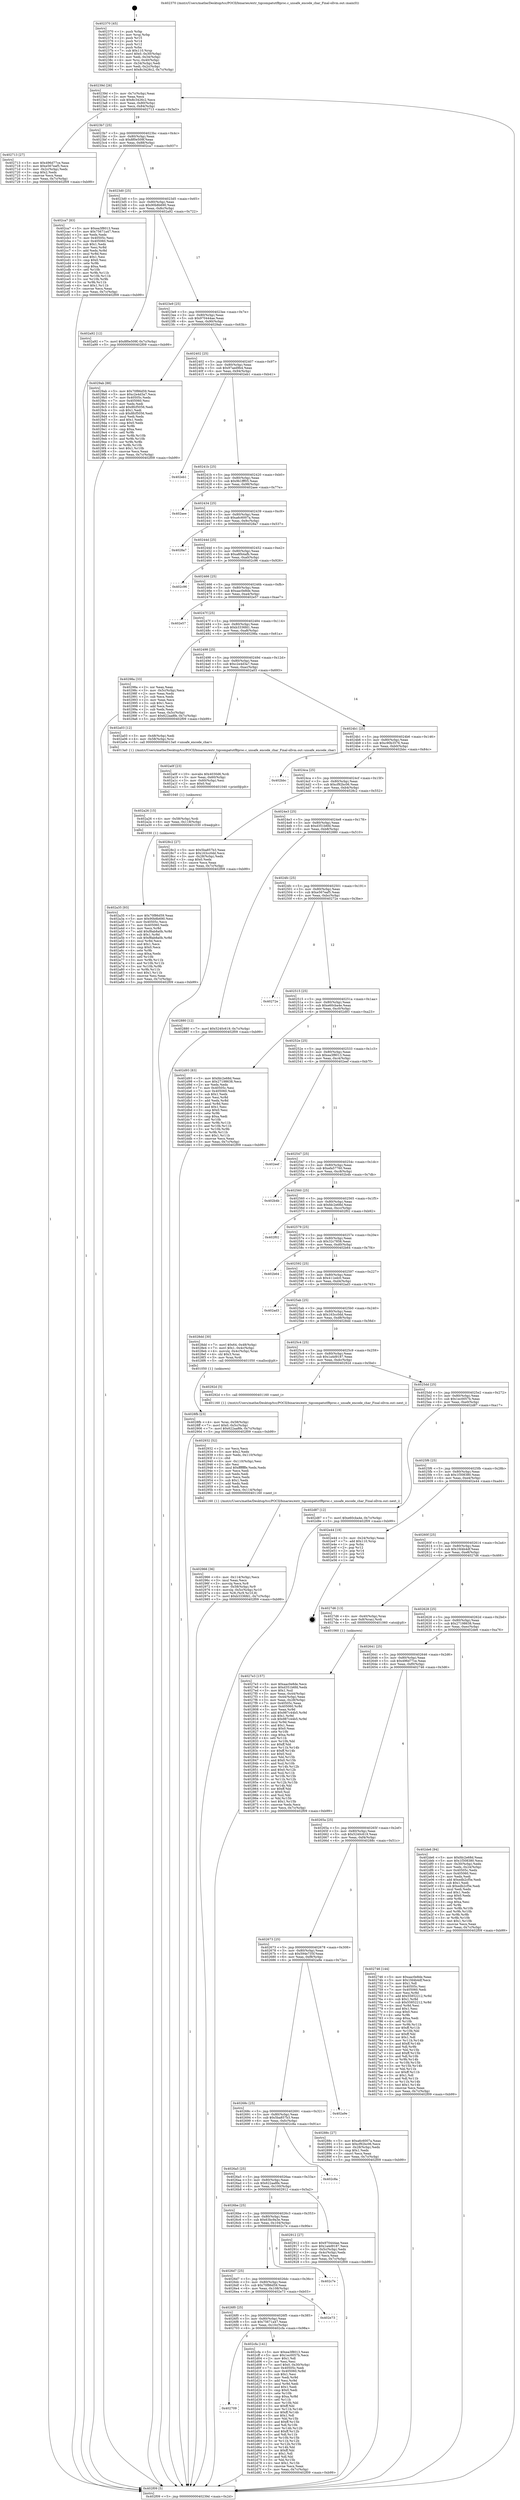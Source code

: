 digraph "0x402370" {
  label = "0x402370 (/mnt/c/Users/mathe/Desktop/tcc/POCII/binaries/extr_tigcompatutf8proc.c_unsafe_encode_char_Final-ollvm.out::main(0))"
  labelloc = "t"
  node[shape=record]

  Entry [label="",width=0.3,height=0.3,shape=circle,fillcolor=black,style=filled]
  "0x40239d" [label="{
     0x40239d [26]\l
     | [instrs]\l
     &nbsp;&nbsp;0x40239d \<+3\>: mov -0x7c(%rbp),%eax\l
     &nbsp;&nbsp;0x4023a0 \<+2\>: mov %eax,%ecx\l
     &nbsp;&nbsp;0x4023a2 \<+6\>: sub $0x8c3426c2,%ecx\l
     &nbsp;&nbsp;0x4023a8 \<+3\>: mov %eax,-0x80(%rbp)\l
     &nbsp;&nbsp;0x4023ab \<+6\>: mov %ecx,-0x84(%rbp)\l
     &nbsp;&nbsp;0x4023b1 \<+6\>: je 0000000000402713 \<main+0x3a3\>\l
  }"]
  "0x402713" [label="{
     0x402713 [27]\l
     | [instrs]\l
     &nbsp;&nbsp;0x402713 \<+5\>: mov $0x496d77ce,%eax\l
     &nbsp;&nbsp;0x402718 \<+5\>: mov $0xe567eaf5,%ecx\l
     &nbsp;&nbsp;0x40271d \<+3\>: mov -0x2c(%rbp),%edx\l
     &nbsp;&nbsp;0x402720 \<+3\>: cmp $0x2,%edx\l
     &nbsp;&nbsp;0x402723 \<+3\>: cmovne %ecx,%eax\l
     &nbsp;&nbsp;0x402726 \<+3\>: mov %eax,-0x7c(%rbp)\l
     &nbsp;&nbsp;0x402729 \<+5\>: jmp 0000000000402f09 \<main+0xb99\>\l
  }"]
  "0x4023b7" [label="{
     0x4023b7 [25]\l
     | [instrs]\l
     &nbsp;&nbsp;0x4023b7 \<+5\>: jmp 00000000004023bc \<main+0x4c\>\l
     &nbsp;&nbsp;0x4023bc \<+3\>: mov -0x80(%rbp),%eax\l
     &nbsp;&nbsp;0x4023bf \<+5\>: sub $0x8f0e509f,%eax\l
     &nbsp;&nbsp;0x4023c4 \<+6\>: mov %eax,-0x88(%rbp)\l
     &nbsp;&nbsp;0x4023ca \<+6\>: je 0000000000402ca7 \<main+0x937\>\l
  }"]
  "0x402f09" [label="{
     0x402f09 [5]\l
     | [instrs]\l
     &nbsp;&nbsp;0x402f09 \<+5\>: jmp 000000000040239d \<main+0x2d\>\l
  }"]
  "0x402370" [label="{
     0x402370 [45]\l
     | [instrs]\l
     &nbsp;&nbsp;0x402370 \<+1\>: push %rbp\l
     &nbsp;&nbsp;0x402371 \<+3\>: mov %rsp,%rbp\l
     &nbsp;&nbsp;0x402374 \<+2\>: push %r15\l
     &nbsp;&nbsp;0x402376 \<+2\>: push %r14\l
     &nbsp;&nbsp;0x402378 \<+2\>: push %r12\l
     &nbsp;&nbsp;0x40237a \<+1\>: push %rbx\l
     &nbsp;&nbsp;0x40237b \<+7\>: sub $0x110,%rsp\l
     &nbsp;&nbsp;0x402382 \<+7\>: movl $0x0,-0x30(%rbp)\l
     &nbsp;&nbsp;0x402389 \<+3\>: mov %edi,-0x34(%rbp)\l
     &nbsp;&nbsp;0x40238c \<+4\>: mov %rsi,-0x40(%rbp)\l
     &nbsp;&nbsp;0x402390 \<+3\>: mov -0x34(%rbp),%edi\l
     &nbsp;&nbsp;0x402393 \<+3\>: mov %edi,-0x2c(%rbp)\l
     &nbsp;&nbsp;0x402396 \<+7\>: movl $0x8c3426c2,-0x7c(%rbp)\l
  }"]
  Exit [label="",width=0.3,height=0.3,shape=circle,fillcolor=black,style=filled,peripheries=2]
  "0x402ca7" [label="{
     0x402ca7 [83]\l
     | [instrs]\l
     &nbsp;&nbsp;0x402ca7 \<+5\>: mov $0xea3f8013,%eax\l
     &nbsp;&nbsp;0x402cac \<+5\>: mov $0x75671a47,%ecx\l
     &nbsp;&nbsp;0x402cb1 \<+2\>: xor %edx,%edx\l
     &nbsp;&nbsp;0x402cb3 \<+7\>: mov 0x40505c,%esi\l
     &nbsp;&nbsp;0x402cba \<+7\>: mov 0x405060,%edi\l
     &nbsp;&nbsp;0x402cc1 \<+3\>: sub $0x1,%edx\l
     &nbsp;&nbsp;0x402cc4 \<+3\>: mov %esi,%r8d\l
     &nbsp;&nbsp;0x402cc7 \<+3\>: add %edx,%r8d\l
     &nbsp;&nbsp;0x402cca \<+4\>: imul %r8d,%esi\l
     &nbsp;&nbsp;0x402cce \<+3\>: and $0x1,%esi\l
     &nbsp;&nbsp;0x402cd1 \<+3\>: cmp $0x0,%esi\l
     &nbsp;&nbsp;0x402cd4 \<+4\>: sete %r9b\l
     &nbsp;&nbsp;0x402cd8 \<+3\>: cmp $0xa,%edi\l
     &nbsp;&nbsp;0x402cdb \<+4\>: setl %r10b\l
     &nbsp;&nbsp;0x402cdf \<+3\>: mov %r9b,%r11b\l
     &nbsp;&nbsp;0x402ce2 \<+3\>: and %r10b,%r11b\l
     &nbsp;&nbsp;0x402ce5 \<+3\>: xor %r10b,%r9b\l
     &nbsp;&nbsp;0x402ce8 \<+3\>: or %r9b,%r11b\l
     &nbsp;&nbsp;0x402ceb \<+4\>: test $0x1,%r11b\l
     &nbsp;&nbsp;0x402cef \<+3\>: cmovne %ecx,%eax\l
     &nbsp;&nbsp;0x402cf2 \<+3\>: mov %eax,-0x7c(%rbp)\l
     &nbsp;&nbsp;0x402cf5 \<+5\>: jmp 0000000000402f09 \<main+0xb99\>\l
  }"]
  "0x4023d0" [label="{
     0x4023d0 [25]\l
     | [instrs]\l
     &nbsp;&nbsp;0x4023d0 \<+5\>: jmp 00000000004023d5 \<main+0x65\>\l
     &nbsp;&nbsp;0x4023d5 \<+3\>: mov -0x80(%rbp),%eax\l
     &nbsp;&nbsp;0x4023d8 \<+5\>: sub $0x90b8b690,%eax\l
     &nbsp;&nbsp;0x4023dd \<+6\>: mov %eax,-0x8c(%rbp)\l
     &nbsp;&nbsp;0x4023e3 \<+6\>: je 0000000000402a92 \<main+0x722\>\l
  }"]
  "0x402709" [label="{
     0x402709\l
  }", style=dashed]
  "0x402a92" [label="{
     0x402a92 [12]\l
     | [instrs]\l
     &nbsp;&nbsp;0x402a92 \<+7\>: movl $0x8f0e509f,-0x7c(%rbp)\l
     &nbsp;&nbsp;0x402a99 \<+5\>: jmp 0000000000402f09 \<main+0xb99\>\l
  }"]
  "0x4023e9" [label="{
     0x4023e9 [25]\l
     | [instrs]\l
     &nbsp;&nbsp;0x4023e9 \<+5\>: jmp 00000000004023ee \<main+0x7e\>\l
     &nbsp;&nbsp;0x4023ee \<+3\>: mov -0x80(%rbp),%eax\l
     &nbsp;&nbsp;0x4023f1 \<+5\>: sub $0x970444ae,%eax\l
     &nbsp;&nbsp;0x4023f6 \<+6\>: mov %eax,-0x90(%rbp)\l
     &nbsp;&nbsp;0x4023fc \<+6\>: je 00000000004029ab \<main+0x63b\>\l
  }"]
  "0x402cfa" [label="{
     0x402cfa [141]\l
     | [instrs]\l
     &nbsp;&nbsp;0x402cfa \<+5\>: mov $0xea3f8013,%eax\l
     &nbsp;&nbsp;0x402cff \<+5\>: mov $0x1ec0057b,%ecx\l
     &nbsp;&nbsp;0x402d04 \<+2\>: mov $0x1,%dl\l
     &nbsp;&nbsp;0x402d06 \<+2\>: xor %esi,%esi\l
     &nbsp;&nbsp;0x402d08 \<+7\>: movl $0x0,-0x30(%rbp)\l
     &nbsp;&nbsp;0x402d0f \<+7\>: mov 0x40505c,%edi\l
     &nbsp;&nbsp;0x402d16 \<+8\>: mov 0x405060,%r8d\l
     &nbsp;&nbsp;0x402d1e \<+3\>: sub $0x1,%esi\l
     &nbsp;&nbsp;0x402d21 \<+3\>: mov %edi,%r9d\l
     &nbsp;&nbsp;0x402d24 \<+3\>: add %esi,%r9d\l
     &nbsp;&nbsp;0x402d27 \<+4\>: imul %r9d,%edi\l
     &nbsp;&nbsp;0x402d2b \<+3\>: and $0x1,%edi\l
     &nbsp;&nbsp;0x402d2e \<+3\>: cmp $0x0,%edi\l
     &nbsp;&nbsp;0x402d31 \<+4\>: sete %r10b\l
     &nbsp;&nbsp;0x402d35 \<+4\>: cmp $0xa,%r8d\l
     &nbsp;&nbsp;0x402d39 \<+4\>: setl %r11b\l
     &nbsp;&nbsp;0x402d3d \<+3\>: mov %r10b,%bl\l
     &nbsp;&nbsp;0x402d40 \<+3\>: xor $0xff,%bl\l
     &nbsp;&nbsp;0x402d43 \<+3\>: mov %r11b,%r14b\l
     &nbsp;&nbsp;0x402d46 \<+4\>: xor $0xff,%r14b\l
     &nbsp;&nbsp;0x402d4a \<+3\>: xor $0x1,%dl\l
     &nbsp;&nbsp;0x402d4d \<+3\>: mov %bl,%r15b\l
     &nbsp;&nbsp;0x402d50 \<+4\>: and $0xff,%r15b\l
     &nbsp;&nbsp;0x402d54 \<+3\>: and %dl,%r10b\l
     &nbsp;&nbsp;0x402d57 \<+3\>: mov %r14b,%r12b\l
     &nbsp;&nbsp;0x402d5a \<+4\>: and $0xff,%r12b\l
     &nbsp;&nbsp;0x402d5e \<+3\>: and %dl,%r11b\l
     &nbsp;&nbsp;0x402d61 \<+3\>: or %r10b,%r15b\l
     &nbsp;&nbsp;0x402d64 \<+3\>: or %r11b,%r12b\l
     &nbsp;&nbsp;0x402d67 \<+3\>: xor %r12b,%r15b\l
     &nbsp;&nbsp;0x402d6a \<+3\>: or %r14b,%bl\l
     &nbsp;&nbsp;0x402d6d \<+3\>: xor $0xff,%bl\l
     &nbsp;&nbsp;0x402d70 \<+3\>: or $0x1,%dl\l
     &nbsp;&nbsp;0x402d73 \<+2\>: and %dl,%bl\l
     &nbsp;&nbsp;0x402d75 \<+3\>: or %bl,%r15b\l
     &nbsp;&nbsp;0x402d78 \<+4\>: test $0x1,%r15b\l
     &nbsp;&nbsp;0x402d7c \<+3\>: cmovne %ecx,%eax\l
     &nbsp;&nbsp;0x402d7f \<+3\>: mov %eax,-0x7c(%rbp)\l
     &nbsp;&nbsp;0x402d82 \<+5\>: jmp 0000000000402f09 \<main+0xb99\>\l
  }"]
  "0x4029ab" [label="{
     0x4029ab [88]\l
     | [instrs]\l
     &nbsp;&nbsp;0x4029ab \<+5\>: mov $0x70f86d59,%eax\l
     &nbsp;&nbsp;0x4029b0 \<+5\>: mov $0xc2e4d3a7,%ecx\l
     &nbsp;&nbsp;0x4029b5 \<+7\>: mov 0x40505c,%edx\l
     &nbsp;&nbsp;0x4029bc \<+7\>: mov 0x405060,%esi\l
     &nbsp;&nbsp;0x4029c3 \<+2\>: mov %edx,%edi\l
     &nbsp;&nbsp;0x4029c5 \<+6\>: add $0x8fcf5056,%edi\l
     &nbsp;&nbsp;0x4029cb \<+3\>: sub $0x1,%edi\l
     &nbsp;&nbsp;0x4029ce \<+6\>: sub $0x8fcf5056,%edi\l
     &nbsp;&nbsp;0x4029d4 \<+3\>: imul %edi,%edx\l
     &nbsp;&nbsp;0x4029d7 \<+3\>: and $0x1,%edx\l
     &nbsp;&nbsp;0x4029da \<+3\>: cmp $0x0,%edx\l
     &nbsp;&nbsp;0x4029dd \<+4\>: sete %r8b\l
     &nbsp;&nbsp;0x4029e1 \<+3\>: cmp $0xa,%esi\l
     &nbsp;&nbsp;0x4029e4 \<+4\>: setl %r9b\l
     &nbsp;&nbsp;0x4029e8 \<+3\>: mov %r8b,%r10b\l
     &nbsp;&nbsp;0x4029eb \<+3\>: and %r9b,%r10b\l
     &nbsp;&nbsp;0x4029ee \<+3\>: xor %r9b,%r8b\l
     &nbsp;&nbsp;0x4029f1 \<+3\>: or %r8b,%r10b\l
     &nbsp;&nbsp;0x4029f4 \<+4\>: test $0x1,%r10b\l
     &nbsp;&nbsp;0x4029f8 \<+3\>: cmovne %ecx,%eax\l
     &nbsp;&nbsp;0x4029fb \<+3\>: mov %eax,-0x7c(%rbp)\l
     &nbsp;&nbsp;0x4029fe \<+5\>: jmp 0000000000402f09 \<main+0xb99\>\l
  }"]
  "0x402402" [label="{
     0x402402 [25]\l
     | [instrs]\l
     &nbsp;&nbsp;0x402402 \<+5\>: jmp 0000000000402407 \<main+0x97\>\l
     &nbsp;&nbsp;0x402407 \<+3\>: mov -0x80(%rbp),%eax\l
     &nbsp;&nbsp;0x40240a \<+5\>: sub $0x97aed9b4,%eax\l
     &nbsp;&nbsp;0x40240f \<+6\>: mov %eax,-0x94(%rbp)\l
     &nbsp;&nbsp;0x402415 \<+6\>: je 0000000000402eb1 \<main+0xb41\>\l
  }"]
  "0x4026f0" [label="{
     0x4026f0 [25]\l
     | [instrs]\l
     &nbsp;&nbsp;0x4026f0 \<+5\>: jmp 00000000004026f5 \<main+0x385\>\l
     &nbsp;&nbsp;0x4026f5 \<+3\>: mov -0x80(%rbp),%eax\l
     &nbsp;&nbsp;0x4026f8 \<+5\>: sub $0x75671a47,%eax\l
     &nbsp;&nbsp;0x4026fd \<+6\>: mov %eax,-0x10c(%rbp)\l
     &nbsp;&nbsp;0x402703 \<+6\>: je 0000000000402cfa \<main+0x98a\>\l
  }"]
  "0x402eb1" [label="{
     0x402eb1\l
  }", style=dashed]
  "0x40241b" [label="{
     0x40241b [25]\l
     | [instrs]\l
     &nbsp;&nbsp;0x40241b \<+5\>: jmp 0000000000402420 \<main+0xb0\>\l
     &nbsp;&nbsp;0x402420 \<+3\>: mov -0x80(%rbp),%eax\l
     &nbsp;&nbsp;0x402423 \<+5\>: sub $0x9b1fff05,%eax\l
     &nbsp;&nbsp;0x402428 \<+6\>: mov %eax,-0x98(%rbp)\l
     &nbsp;&nbsp;0x40242e \<+6\>: je 0000000000402aee \<main+0x77e\>\l
  }"]
  "0x402e73" [label="{
     0x402e73\l
  }", style=dashed]
  "0x402aee" [label="{
     0x402aee\l
  }", style=dashed]
  "0x402434" [label="{
     0x402434 [25]\l
     | [instrs]\l
     &nbsp;&nbsp;0x402434 \<+5\>: jmp 0000000000402439 \<main+0xc9\>\l
     &nbsp;&nbsp;0x402439 \<+3\>: mov -0x80(%rbp),%eax\l
     &nbsp;&nbsp;0x40243c \<+5\>: sub $0xa6c6007a,%eax\l
     &nbsp;&nbsp;0x402441 \<+6\>: mov %eax,-0x9c(%rbp)\l
     &nbsp;&nbsp;0x402447 \<+6\>: je 00000000004028a7 \<main+0x537\>\l
  }"]
  "0x4026d7" [label="{
     0x4026d7 [25]\l
     | [instrs]\l
     &nbsp;&nbsp;0x4026d7 \<+5\>: jmp 00000000004026dc \<main+0x36c\>\l
     &nbsp;&nbsp;0x4026dc \<+3\>: mov -0x80(%rbp),%eax\l
     &nbsp;&nbsp;0x4026df \<+5\>: sub $0x70f86d59,%eax\l
     &nbsp;&nbsp;0x4026e4 \<+6\>: mov %eax,-0x108(%rbp)\l
     &nbsp;&nbsp;0x4026ea \<+6\>: je 0000000000402e73 \<main+0xb03\>\l
  }"]
  "0x4028a7" [label="{
     0x4028a7\l
  }", style=dashed]
  "0x40244d" [label="{
     0x40244d [25]\l
     | [instrs]\l
     &nbsp;&nbsp;0x40244d \<+5\>: jmp 0000000000402452 \<main+0xe2\>\l
     &nbsp;&nbsp;0x402452 \<+3\>: mov -0x80(%rbp),%eax\l
     &nbsp;&nbsp;0x402455 \<+5\>: sub $0xa8f44afb,%eax\l
     &nbsp;&nbsp;0x40245a \<+6\>: mov %eax,-0xa0(%rbp)\l
     &nbsp;&nbsp;0x402460 \<+6\>: je 0000000000402c96 \<main+0x926\>\l
  }"]
  "0x402c7e" [label="{
     0x402c7e\l
  }", style=dashed]
  "0x402c96" [label="{
     0x402c96\l
  }", style=dashed]
  "0x402466" [label="{
     0x402466 [25]\l
     | [instrs]\l
     &nbsp;&nbsp;0x402466 \<+5\>: jmp 000000000040246b \<main+0xfb\>\l
     &nbsp;&nbsp;0x40246b \<+3\>: mov -0x80(%rbp),%eax\l
     &nbsp;&nbsp;0x40246e \<+5\>: sub $0xaac0e8de,%eax\l
     &nbsp;&nbsp;0x402473 \<+6\>: mov %eax,-0xa4(%rbp)\l
     &nbsp;&nbsp;0x402479 \<+6\>: je 0000000000402e57 \<main+0xae7\>\l
  }"]
  "0x402a35" [label="{
     0x402a35 [93]\l
     | [instrs]\l
     &nbsp;&nbsp;0x402a35 \<+5\>: mov $0x70f86d59,%eax\l
     &nbsp;&nbsp;0x402a3a \<+5\>: mov $0x90b8b690,%esi\l
     &nbsp;&nbsp;0x402a3f \<+7\>: mov 0x40505c,%ecx\l
     &nbsp;&nbsp;0x402a46 \<+7\>: mov 0x405060,%edx\l
     &nbsp;&nbsp;0x402a4d \<+3\>: mov %ecx,%r8d\l
     &nbsp;&nbsp;0x402a50 \<+7\>: add $0xf8ab8a0b,%r8d\l
     &nbsp;&nbsp;0x402a57 \<+4\>: sub $0x1,%r8d\l
     &nbsp;&nbsp;0x402a5b \<+7\>: sub $0xf8ab8a0b,%r8d\l
     &nbsp;&nbsp;0x402a62 \<+4\>: imul %r8d,%ecx\l
     &nbsp;&nbsp;0x402a66 \<+3\>: and $0x1,%ecx\l
     &nbsp;&nbsp;0x402a69 \<+3\>: cmp $0x0,%ecx\l
     &nbsp;&nbsp;0x402a6c \<+4\>: sete %r9b\l
     &nbsp;&nbsp;0x402a70 \<+3\>: cmp $0xa,%edx\l
     &nbsp;&nbsp;0x402a73 \<+4\>: setl %r10b\l
     &nbsp;&nbsp;0x402a77 \<+3\>: mov %r9b,%r11b\l
     &nbsp;&nbsp;0x402a7a \<+3\>: and %r10b,%r11b\l
     &nbsp;&nbsp;0x402a7d \<+3\>: xor %r10b,%r9b\l
     &nbsp;&nbsp;0x402a80 \<+3\>: or %r9b,%r11b\l
     &nbsp;&nbsp;0x402a83 \<+4\>: test $0x1,%r11b\l
     &nbsp;&nbsp;0x402a87 \<+3\>: cmovne %esi,%eax\l
     &nbsp;&nbsp;0x402a8a \<+3\>: mov %eax,-0x7c(%rbp)\l
     &nbsp;&nbsp;0x402a8d \<+5\>: jmp 0000000000402f09 \<main+0xb99\>\l
  }"]
  "0x402e57" [label="{
     0x402e57\l
  }", style=dashed]
  "0x40247f" [label="{
     0x40247f [25]\l
     | [instrs]\l
     &nbsp;&nbsp;0x40247f \<+5\>: jmp 0000000000402484 \<main+0x114\>\l
     &nbsp;&nbsp;0x402484 \<+3\>: mov -0x80(%rbp),%eax\l
     &nbsp;&nbsp;0x402487 \<+5\>: sub $0xb3336fd1,%eax\l
     &nbsp;&nbsp;0x40248c \<+6\>: mov %eax,-0xa8(%rbp)\l
     &nbsp;&nbsp;0x402492 \<+6\>: je 000000000040298a \<main+0x61a\>\l
  }"]
  "0x402a26" [label="{
     0x402a26 [15]\l
     | [instrs]\l
     &nbsp;&nbsp;0x402a26 \<+4\>: mov -0x58(%rbp),%rdi\l
     &nbsp;&nbsp;0x402a2a \<+6\>: mov %eax,-0x118(%rbp)\l
     &nbsp;&nbsp;0x402a30 \<+5\>: call 0000000000401030 \<free@plt\>\l
     | [calls]\l
     &nbsp;&nbsp;0x401030 \{1\} (unknown)\l
  }"]
  "0x40298a" [label="{
     0x40298a [33]\l
     | [instrs]\l
     &nbsp;&nbsp;0x40298a \<+2\>: xor %eax,%eax\l
     &nbsp;&nbsp;0x40298c \<+3\>: mov -0x5c(%rbp),%ecx\l
     &nbsp;&nbsp;0x40298f \<+2\>: mov %eax,%edx\l
     &nbsp;&nbsp;0x402991 \<+2\>: sub %ecx,%edx\l
     &nbsp;&nbsp;0x402993 \<+2\>: mov %eax,%ecx\l
     &nbsp;&nbsp;0x402995 \<+3\>: sub $0x1,%ecx\l
     &nbsp;&nbsp;0x402998 \<+2\>: add %ecx,%edx\l
     &nbsp;&nbsp;0x40299a \<+2\>: sub %edx,%eax\l
     &nbsp;&nbsp;0x40299c \<+3\>: mov %eax,-0x5c(%rbp)\l
     &nbsp;&nbsp;0x40299f \<+7\>: movl $0x622aa8fe,-0x7c(%rbp)\l
     &nbsp;&nbsp;0x4029a6 \<+5\>: jmp 0000000000402f09 \<main+0xb99\>\l
  }"]
  "0x402498" [label="{
     0x402498 [25]\l
     | [instrs]\l
     &nbsp;&nbsp;0x402498 \<+5\>: jmp 000000000040249d \<main+0x12d\>\l
     &nbsp;&nbsp;0x40249d \<+3\>: mov -0x80(%rbp),%eax\l
     &nbsp;&nbsp;0x4024a0 \<+5\>: sub $0xc2e4d3a7,%eax\l
     &nbsp;&nbsp;0x4024a5 \<+6\>: mov %eax,-0xac(%rbp)\l
     &nbsp;&nbsp;0x4024ab \<+6\>: je 0000000000402a03 \<main+0x693\>\l
  }"]
  "0x402a0f" [label="{
     0x402a0f [23]\l
     | [instrs]\l
     &nbsp;&nbsp;0x402a0f \<+10\>: movabs $0x4030d6,%rdi\l
     &nbsp;&nbsp;0x402a19 \<+3\>: mov %eax,-0x60(%rbp)\l
     &nbsp;&nbsp;0x402a1c \<+3\>: mov -0x60(%rbp),%esi\l
     &nbsp;&nbsp;0x402a1f \<+2\>: mov $0x0,%al\l
     &nbsp;&nbsp;0x402a21 \<+5\>: call 0000000000401040 \<printf@plt\>\l
     | [calls]\l
     &nbsp;&nbsp;0x401040 \{1\} (unknown)\l
  }"]
  "0x402a03" [label="{
     0x402a03 [12]\l
     | [instrs]\l
     &nbsp;&nbsp;0x402a03 \<+3\>: mov -0x48(%rbp),%edi\l
     &nbsp;&nbsp;0x402a06 \<+4\>: mov -0x58(%rbp),%rsi\l
     &nbsp;&nbsp;0x402a0a \<+5\>: call 00000000004013a0 \<unsafe_encode_char\>\l
     | [calls]\l
     &nbsp;&nbsp;0x4013a0 \{1\} (/mnt/c/Users/mathe/Desktop/tcc/POCII/binaries/extr_tigcompatutf8proc.c_unsafe_encode_char_Final-ollvm.out::unsafe_encode_char)\l
  }"]
  "0x4024b1" [label="{
     0x4024b1 [25]\l
     | [instrs]\l
     &nbsp;&nbsp;0x4024b1 \<+5\>: jmp 00000000004024b6 \<main+0x146\>\l
     &nbsp;&nbsp;0x4024b6 \<+3\>: mov -0x80(%rbp),%eax\l
     &nbsp;&nbsp;0x4024b9 \<+5\>: sub $0xc90b3576,%eax\l
     &nbsp;&nbsp;0x4024be \<+6\>: mov %eax,-0xb0(%rbp)\l
     &nbsp;&nbsp;0x4024c4 \<+6\>: je 0000000000402bbc \<main+0x84c\>\l
  }"]
  "0x402966" [label="{
     0x402966 [36]\l
     | [instrs]\l
     &nbsp;&nbsp;0x402966 \<+6\>: mov -0x114(%rbp),%ecx\l
     &nbsp;&nbsp;0x40296c \<+3\>: imul %eax,%ecx\l
     &nbsp;&nbsp;0x40296f \<+3\>: movslq %ecx,%r8\l
     &nbsp;&nbsp;0x402972 \<+4\>: mov -0x58(%rbp),%r9\l
     &nbsp;&nbsp;0x402976 \<+4\>: movslq -0x5c(%rbp),%r10\l
     &nbsp;&nbsp;0x40297a \<+4\>: mov %r8,(%r9,%r10,8)\l
     &nbsp;&nbsp;0x40297e \<+7\>: movl $0xb3336fd1,-0x7c(%rbp)\l
     &nbsp;&nbsp;0x402985 \<+5\>: jmp 0000000000402f09 \<main+0xb99\>\l
  }"]
  "0x402bbc" [label="{
     0x402bbc\l
  }", style=dashed]
  "0x4024ca" [label="{
     0x4024ca [25]\l
     | [instrs]\l
     &nbsp;&nbsp;0x4024ca \<+5\>: jmp 00000000004024cf \<main+0x15f\>\l
     &nbsp;&nbsp;0x4024cf \<+3\>: mov -0x80(%rbp),%eax\l
     &nbsp;&nbsp;0x4024d2 \<+5\>: sub $0xcf92bc06,%eax\l
     &nbsp;&nbsp;0x4024d7 \<+6\>: mov %eax,-0xb4(%rbp)\l
     &nbsp;&nbsp;0x4024dd \<+6\>: je 00000000004028c2 \<main+0x552\>\l
  }"]
  "0x402932" [label="{
     0x402932 [52]\l
     | [instrs]\l
     &nbsp;&nbsp;0x402932 \<+2\>: xor %ecx,%ecx\l
     &nbsp;&nbsp;0x402934 \<+5\>: mov $0x2,%edx\l
     &nbsp;&nbsp;0x402939 \<+6\>: mov %edx,-0x110(%rbp)\l
     &nbsp;&nbsp;0x40293f \<+1\>: cltd\l
     &nbsp;&nbsp;0x402940 \<+6\>: mov -0x110(%rbp),%esi\l
     &nbsp;&nbsp;0x402946 \<+2\>: idiv %esi\l
     &nbsp;&nbsp;0x402948 \<+6\>: imul $0xfffffffe,%edx,%edx\l
     &nbsp;&nbsp;0x40294e \<+2\>: mov %ecx,%edi\l
     &nbsp;&nbsp;0x402950 \<+2\>: sub %edx,%edi\l
     &nbsp;&nbsp;0x402952 \<+2\>: mov %ecx,%edx\l
     &nbsp;&nbsp;0x402954 \<+3\>: sub $0x1,%edx\l
     &nbsp;&nbsp;0x402957 \<+2\>: add %edx,%edi\l
     &nbsp;&nbsp;0x402959 \<+2\>: sub %edi,%ecx\l
     &nbsp;&nbsp;0x40295b \<+6\>: mov %ecx,-0x114(%rbp)\l
     &nbsp;&nbsp;0x402961 \<+5\>: call 0000000000401160 \<next_i\>\l
     | [calls]\l
     &nbsp;&nbsp;0x401160 \{1\} (/mnt/c/Users/mathe/Desktop/tcc/POCII/binaries/extr_tigcompatutf8proc.c_unsafe_encode_char_Final-ollvm.out::next_i)\l
  }"]
  "0x4028c2" [label="{
     0x4028c2 [27]\l
     | [instrs]\l
     &nbsp;&nbsp;0x4028c2 \<+5\>: mov $0x5ba857b3,%eax\l
     &nbsp;&nbsp;0x4028c7 \<+5\>: mov $0x163cc0dd,%ecx\l
     &nbsp;&nbsp;0x4028cc \<+3\>: mov -0x28(%rbp),%edx\l
     &nbsp;&nbsp;0x4028cf \<+3\>: cmp $0x0,%edx\l
     &nbsp;&nbsp;0x4028d2 \<+3\>: cmove %ecx,%eax\l
     &nbsp;&nbsp;0x4028d5 \<+3\>: mov %eax,-0x7c(%rbp)\l
     &nbsp;&nbsp;0x4028d8 \<+5\>: jmp 0000000000402f09 \<main+0xb99\>\l
  }"]
  "0x4024e3" [label="{
     0x4024e3 [25]\l
     | [instrs]\l
     &nbsp;&nbsp;0x4024e3 \<+5\>: jmp 00000000004024e8 \<main+0x178\>\l
     &nbsp;&nbsp;0x4024e8 \<+3\>: mov -0x80(%rbp),%eax\l
     &nbsp;&nbsp;0x4024eb \<+5\>: sub $0xd351b6fd,%eax\l
     &nbsp;&nbsp;0x4024f0 \<+6\>: mov %eax,-0xb8(%rbp)\l
     &nbsp;&nbsp;0x4024f6 \<+6\>: je 0000000000402880 \<main+0x510\>\l
  }"]
  "0x4026be" [label="{
     0x4026be [25]\l
     | [instrs]\l
     &nbsp;&nbsp;0x4026be \<+5\>: jmp 00000000004026c3 \<main+0x353\>\l
     &nbsp;&nbsp;0x4026c3 \<+3\>: mov -0x80(%rbp),%eax\l
     &nbsp;&nbsp;0x4026c6 \<+5\>: sub $0x63bc9a3e,%eax\l
     &nbsp;&nbsp;0x4026cb \<+6\>: mov %eax,-0x104(%rbp)\l
     &nbsp;&nbsp;0x4026d1 \<+6\>: je 0000000000402c7e \<main+0x90e\>\l
  }"]
  "0x402880" [label="{
     0x402880 [12]\l
     | [instrs]\l
     &nbsp;&nbsp;0x402880 \<+7\>: movl $0x5240c619,-0x7c(%rbp)\l
     &nbsp;&nbsp;0x402887 \<+5\>: jmp 0000000000402f09 \<main+0xb99\>\l
  }"]
  "0x4024fc" [label="{
     0x4024fc [25]\l
     | [instrs]\l
     &nbsp;&nbsp;0x4024fc \<+5\>: jmp 0000000000402501 \<main+0x191\>\l
     &nbsp;&nbsp;0x402501 \<+3\>: mov -0x80(%rbp),%eax\l
     &nbsp;&nbsp;0x402504 \<+5\>: sub $0xe567eaf5,%eax\l
     &nbsp;&nbsp;0x402509 \<+6\>: mov %eax,-0xbc(%rbp)\l
     &nbsp;&nbsp;0x40250f \<+6\>: je 000000000040272e \<main+0x3be\>\l
  }"]
  "0x402912" [label="{
     0x402912 [27]\l
     | [instrs]\l
     &nbsp;&nbsp;0x402912 \<+5\>: mov $0x970444ae,%eax\l
     &nbsp;&nbsp;0x402917 \<+5\>: mov $0x1a4d9187,%ecx\l
     &nbsp;&nbsp;0x40291c \<+3\>: mov -0x5c(%rbp),%edx\l
     &nbsp;&nbsp;0x40291f \<+3\>: cmp -0x4c(%rbp),%edx\l
     &nbsp;&nbsp;0x402922 \<+3\>: cmovl %ecx,%eax\l
     &nbsp;&nbsp;0x402925 \<+3\>: mov %eax,-0x7c(%rbp)\l
     &nbsp;&nbsp;0x402928 \<+5\>: jmp 0000000000402f09 \<main+0xb99\>\l
  }"]
  "0x40272e" [label="{
     0x40272e\l
  }", style=dashed]
  "0x402515" [label="{
     0x402515 [25]\l
     | [instrs]\l
     &nbsp;&nbsp;0x402515 \<+5\>: jmp 000000000040251a \<main+0x1aa\>\l
     &nbsp;&nbsp;0x40251a \<+3\>: mov -0x80(%rbp),%eax\l
     &nbsp;&nbsp;0x40251d \<+5\>: sub $0xe60cba4e,%eax\l
     &nbsp;&nbsp;0x402522 \<+6\>: mov %eax,-0xc0(%rbp)\l
     &nbsp;&nbsp;0x402528 \<+6\>: je 0000000000402d93 \<main+0xa23\>\l
  }"]
  "0x4026a5" [label="{
     0x4026a5 [25]\l
     | [instrs]\l
     &nbsp;&nbsp;0x4026a5 \<+5\>: jmp 00000000004026aa \<main+0x33a\>\l
     &nbsp;&nbsp;0x4026aa \<+3\>: mov -0x80(%rbp),%eax\l
     &nbsp;&nbsp;0x4026ad \<+5\>: sub $0x622aa8fe,%eax\l
     &nbsp;&nbsp;0x4026b2 \<+6\>: mov %eax,-0x100(%rbp)\l
     &nbsp;&nbsp;0x4026b8 \<+6\>: je 0000000000402912 \<main+0x5a2\>\l
  }"]
  "0x402d93" [label="{
     0x402d93 [83]\l
     | [instrs]\l
     &nbsp;&nbsp;0x402d93 \<+5\>: mov $0xfdc2e68d,%eax\l
     &nbsp;&nbsp;0x402d98 \<+5\>: mov $0x27198638,%ecx\l
     &nbsp;&nbsp;0x402d9d \<+2\>: xor %edx,%edx\l
     &nbsp;&nbsp;0x402d9f \<+7\>: mov 0x40505c,%esi\l
     &nbsp;&nbsp;0x402da6 \<+7\>: mov 0x405060,%edi\l
     &nbsp;&nbsp;0x402dad \<+3\>: sub $0x1,%edx\l
     &nbsp;&nbsp;0x402db0 \<+3\>: mov %esi,%r8d\l
     &nbsp;&nbsp;0x402db3 \<+3\>: add %edx,%r8d\l
     &nbsp;&nbsp;0x402db6 \<+4\>: imul %r8d,%esi\l
     &nbsp;&nbsp;0x402dba \<+3\>: and $0x1,%esi\l
     &nbsp;&nbsp;0x402dbd \<+3\>: cmp $0x0,%esi\l
     &nbsp;&nbsp;0x402dc0 \<+4\>: sete %r9b\l
     &nbsp;&nbsp;0x402dc4 \<+3\>: cmp $0xa,%edi\l
     &nbsp;&nbsp;0x402dc7 \<+4\>: setl %r10b\l
     &nbsp;&nbsp;0x402dcb \<+3\>: mov %r9b,%r11b\l
     &nbsp;&nbsp;0x402dce \<+3\>: and %r10b,%r11b\l
     &nbsp;&nbsp;0x402dd1 \<+3\>: xor %r10b,%r9b\l
     &nbsp;&nbsp;0x402dd4 \<+3\>: or %r9b,%r11b\l
     &nbsp;&nbsp;0x402dd7 \<+4\>: test $0x1,%r11b\l
     &nbsp;&nbsp;0x402ddb \<+3\>: cmovne %ecx,%eax\l
     &nbsp;&nbsp;0x402dde \<+3\>: mov %eax,-0x7c(%rbp)\l
     &nbsp;&nbsp;0x402de1 \<+5\>: jmp 0000000000402f09 \<main+0xb99\>\l
  }"]
  "0x40252e" [label="{
     0x40252e [25]\l
     | [instrs]\l
     &nbsp;&nbsp;0x40252e \<+5\>: jmp 0000000000402533 \<main+0x1c3\>\l
     &nbsp;&nbsp;0x402533 \<+3\>: mov -0x80(%rbp),%eax\l
     &nbsp;&nbsp;0x402536 \<+5\>: sub $0xea3f8013,%eax\l
     &nbsp;&nbsp;0x40253b \<+6\>: mov %eax,-0xc4(%rbp)\l
     &nbsp;&nbsp;0x402541 \<+6\>: je 0000000000402eef \<main+0xb7f\>\l
  }"]
  "0x402c8a" [label="{
     0x402c8a\l
  }", style=dashed]
  "0x402eef" [label="{
     0x402eef\l
  }", style=dashed]
  "0x402547" [label="{
     0x402547 [25]\l
     | [instrs]\l
     &nbsp;&nbsp;0x402547 \<+5\>: jmp 000000000040254c \<main+0x1dc\>\l
     &nbsp;&nbsp;0x40254c \<+3\>: mov -0x80(%rbp),%eax\l
     &nbsp;&nbsp;0x40254f \<+5\>: sub $0xefa57760,%eax\l
     &nbsp;&nbsp;0x402554 \<+6\>: mov %eax,-0xc8(%rbp)\l
     &nbsp;&nbsp;0x40255a \<+6\>: je 0000000000402b4b \<main+0x7db\>\l
  }"]
  "0x40268c" [label="{
     0x40268c [25]\l
     | [instrs]\l
     &nbsp;&nbsp;0x40268c \<+5\>: jmp 0000000000402691 \<main+0x321\>\l
     &nbsp;&nbsp;0x402691 \<+3\>: mov -0x80(%rbp),%eax\l
     &nbsp;&nbsp;0x402694 \<+5\>: sub $0x5ba857b3,%eax\l
     &nbsp;&nbsp;0x402699 \<+6\>: mov %eax,-0xfc(%rbp)\l
     &nbsp;&nbsp;0x40269f \<+6\>: je 0000000000402c8a \<main+0x91a\>\l
  }"]
  "0x402b4b" [label="{
     0x402b4b\l
  }", style=dashed]
  "0x402560" [label="{
     0x402560 [25]\l
     | [instrs]\l
     &nbsp;&nbsp;0x402560 \<+5\>: jmp 0000000000402565 \<main+0x1f5\>\l
     &nbsp;&nbsp;0x402565 \<+3\>: mov -0x80(%rbp),%eax\l
     &nbsp;&nbsp;0x402568 \<+5\>: sub $0xfdc2e68d,%eax\l
     &nbsp;&nbsp;0x40256d \<+6\>: mov %eax,-0xcc(%rbp)\l
     &nbsp;&nbsp;0x402573 \<+6\>: je 0000000000402f02 \<main+0xb92\>\l
  }"]
  "0x402a9e" [label="{
     0x402a9e\l
  }", style=dashed]
  "0x402f02" [label="{
     0x402f02\l
  }", style=dashed]
  "0x402579" [label="{
     0x402579 [25]\l
     | [instrs]\l
     &nbsp;&nbsp;0x402579 \<+5\>: jmp 000000000040257e \<main+0x20e\>\l
     &nbsp;&nbsp;0x40257e \<+3\>: mov -0x80(%rbp),%eax\l
     &nbsp;&nbsp;0x402581 \<+5\>: sub $0x32c7858,%eax\l
     &nbsp;&nbsp;0x402586 \<+6\>: mov %eax,-0xd0(%rbp)\l
     &nbsp;&nbsp;0x40258c \<+6\>: je 0000000000402b64 \<main+0x7f4\>\l
  }"]
  "0x4028fb" [label="{
     0x4028fb [23]\l
     | [instrs]\l
     &nbsp;&nbsp;0x4028fb \<+4\>: mov %rax,-0x58(%rbp)\l
     &nbsp;&nbsp;0x4028ff \<+7\>: movl $0x0,-0x5c(%rbp)\l
     &nbsp;&nbsp;0x402906 \<+7\>: movl $0x622aa8fe,-0x7c(%rbp)\l
     &nbsp;&nbsp;0x40290d \<+5\>: jmp 0000000000402f09 \<main+0xb99\>\l
  }"]
  "0x402b64" [label="{
     0x402b64\l
  }", style=dashed]
  "0x402592" [label="{
     0x402592 [25]\l
     | [instrs]\l
     &nbsp;&nbsp;0x402592 \<+5\>: jmp 0000000000402597 \<main+0x227\>\l
     &nbsp;&nbsp;0x402597 \<+3\>: mov -0x80(%rbp),%eax\l
     &nbsp;&nbsp;0x40259a \<+5\>: sub $0x411edc0,%eax\l
     &nbsp;&nbsp;0x40259f \<+6\>: mov %eax,-0xd4(%rbp)\l
     &nbsp;&nbsp;0x4025a5 \<+6\>: je 0000000000402ad3 \<main+0x763\>\l
  }"]
  "0x402673" [label="{
     0x402673 [25]\l
     | [instrs]\l
     &nbsp;&nbsp;0x402673 \<+5\>: jmp 0000000000402678 \<main+0x308\>\l
     &nbsp;&nbsp;0x402678 \<+3\>: mov -0x80(%rbp),%eax\l
     &nbsp;&nbsp;0x40267b \<+5\>: sub $0x594e735f,%eax\l
     &nbsp;&nbsp;0x402680 \<+6\>: mov %eax,-0xf8(%rbp)\l
     &nbsp;&nbsp;0x402686 \<+6\>: je 0000000000402a9e \<main+0x72e\>\l
  }"]
  "0x402ad3" [label="{
     0x402ad3\l
  }", style=dashed]
  "0x4025ab" [label="{
     0x4025ab [25]\l
     | [instrs]\l
     &nbsp;&nbsp;0x4025ab \<+5\>: jmp 00000000004025b0 \<main+0x240\>\l
     &nbsp;&nbsp;0x4025b0 \<+3\>: mov -0x80(%rbp),%eax\l
     &nbsp;&nbsp;0x4025b3 \<+5\>: sub $0x163cc0dd,%eax\l
     &nbsp;&nbsp;0x4025b8 \<+6\>: mov %eax,-0xd8(%rbp)\l
     &nbsp;&nbsp;0x4025be \<+6\>: je 00000000004028dd \<main+0x56d\>\l
  }"]
  "0x40288c" [label="{
     0x40288c [27]\l
     | [instrs]\l
     &nbsp;&nbsp;0x40288c \<+5\>: mov $0xa6c6007a,%eax\l
     &nbsp;&nbsp;0x402891 \<+5\>: mov $0xcf92bc06,%ecx\l
     &nbsp;&nbsp;0x402896 \<+3\>: mov -0x28(%rbp),%edx\l
     &nbsp;&nbsp;0x402899 \<+3\>: cmp $0x1,%edx\l
     &nbsp;&nbsp;0x40289c \<+3\>: cmovl %ecx,%eax\l
     &nbsp;&nbsp;0x40289f \<+3\>: mov %eax,-0x7c(%rbp)\l
     &nbsp;&nbsp;0x4028a2 \<+5\>: jmp 0000000000402f09 \<main+0xb99\>\l
  }"]
  "0x4028dd" [label="{
     0x4028dd [30]\l
     | [instrs]\l
     &nbsp;&nbsp;0x4028dd \<+7\>: movl $0x64,-0x48(%rbp)\l
     &nbsp;&nbsp;0x4028e4 \<+7\>: movl $0x1,-0x4c(%rbp)\l
     &nbsp;&nbsp;0x4028eb \<+4\>: movslq -0x4c(%rbp),%rax\l
     &nbsp;&nbsp;0x4028ef \<+4\>: shl $0x3,%rax\l
     &nbsp;&nbsp;0x4028f3 \<+3\>: mov %rax,%rdi\l
     &nbsp;&nbsp;0x4028f6 \<+5\>: call 0000000000401050 \<malloc@plt\>\l
     | [calls]\l
     &nbsp;&nbsp;0x401050 \{1\} (unknown)\l
  }"]
  "0x4025c4" [label="{
     0x4025c4 [25]\l
     | [instrs]\l
     &nbsp;&nbsp;0x4025c4 \<+5\>: jmp 00000000004025c9 \<main+0x259\>\l
     &nbsp;&nbsp;0x4025c9 \<+3\>: mov -0x80(%rbp),%eax\l
     &nbsp;&nbsp;0x4025cc \<+5\>: sub $0x1a4d9187,%eax\l
     &nbsp;&nbsp;0x4025d1 \<+6\>: mov %eax,-0xdc(%rbp)\l
     &nbsp;&nbsp;0x4025d7 \<+6\>: je 000000000040292d \<main+0x5bd\>\l
  }"]
  "0x4027e3" [label="{
     0x4027e3 [157]\l
     | [instrs]\l
     &nbsp;&nbsp;0x4027e3 \<+5\>: mov $0xaac0e8de,%ecx\l
     &nbsp;&nbsp;0x4027e8 \<+5\>: mov $0xd351b6fd,%edx\l
     &nbsp;&nbsp;0x4027ed \<+3\>: mov $0x1,%sil\l
     &nbsp;&nbsp;0x4027f0 \<+3\>: mov %eax,-0x44(%rbp)\l
     &nbsp;&nbsp;0x4027f3 \<+3\>: mov -0x44(%rbp),%eax\l
     &nbsp;&nbsp;0x4027f6 \<+3\>: mov %eax,-0x28(%rbp)\l
     &nbsp;&nbsp;0x4027f9 \<+7\>: mov 0x40505c,%eax\l
     &nbsp;&nbsp;0x402800 \<+8\>: mov 0x405060,%r8d\l
     &nbsp;&nbsp;0x402808 \<+3\>: mov %eax,%r9d\l
     &nbsp;&nbsp;0x40280b \<+7\>: add $0x987c44b5,%r9d\l
     &nbsp;&nbsp;0x402812 \<+4\>: sub $0x1,%r9d\l
     &nbsp;&nbsp;0x402816 \<+7\>: sub $0x987c44b5,%r9d\l
     &nbsp;&nbsp;0x40281d \<+4\>: imul %r9d,%eax\l
     &nbsp;&nbsp;0x402821 \<+3\>: and $0x1,%eax\l
     &nbsp;&nbsp;0x402824 \<+3\>: cmp $0x0,%eax\l
     &nbsp;&nbsp;0x402827 \<+4\>: sete %r10b\l
     &nbsp;&nbsp;0x40282b \<+4\>: cmp $0xa,%r8d\l
     &nbsp;&nbsp;0x40282f \<+4\>: setl %r11b\l
     &nbsp;&nbsp;0x402833 \<+3\>: mov %r10b,%bl\l
     &nbsp;&nbsp;0x402836 \<+3\>: xor $0xff,%bl\l
     &nbsp;&nbsp;0x402839 \<+3\>: mov %r11b,%r14b\l
     &nbsp;&nbsp;0x40283c \<+4\>: xor $0xff,%r14b\l
     &nbsp;&nbsp;0x402840 \<+4\>: xor $0x0,%sil\l
     &nbsp;&nbsp;0x402844 \<+3\>: mov %bl,%r15b\l
     &nbsp;&nbsp;0x402847 \<+4\>: and $0x0,%r15b\l
     &nbsp;&nbsp;0x40284b \<+3\>: and %sil,%r10b\l
     &nbsp;&nbsp;0x40284e \<+3\>: mov %r14b,%r12b\l
     &nbsp;&nbsp;0x402851 \<+4\>: and $0x0,%r12b\l
     &nbsp;&nbsp;0x402855 \<+3\>: and %sil,%r11b\l
     &nbsp;&nbsp;0x402858 \<+3\>: or %r10b,%r15b\l
     &nbsp;&nbsp;0x40285b \<+3\>: or %r11b,%r12b\l
     &nbsp;&nbsp;0x40285e \<+3\>: xor %r12b,%r15b\l
     &nbsp;&nbsp;0x402861 \<+3\>: or %r14b,%bl\l
     &nbsp;&nbsp;0x402864 \<+3\>: xor $0xff,%bl\l
     &nbsp;&nbsp;0x402867 \<+4\>: or $0x0,%sil\l
     &nbsp;&nbsp;0x40286b \<+3\>: and %sil,%bl\l
     &nbsp;&nbsp;0x40286e \<+3\>: or %bl,%r15b\l
     &nbsp;&nbsp;0x402871 \<+4\>: test $0x1,%r15b\l
     &nbsp;&nbsp;0x402875 \<+3\>: cmovne %edx,%ecx\l
     &nbsp;&nbsp;0x402878 \<+3\>: mov %ecx,-0x7c(%rbp)\l
     &nbsp;&nbsp;0x40287b \<+5\>: jmp 0000000000402f09 \<main+0xb99\>\l
  }"]
  "0x40292d" [label="{
     0x40292d [5]\l
     | [instrs]\l
     &nbsp;&nbsp;0x40292d \<+5\>: call 0000000000401160 \<next_i\>\l
     | [calls]\l
     &nbsp;&nbsp;0x401160 \{1\} (/mnt/c/Users/mathe/Desktop/tcc/POCII/binaries/extr_tigcompatutf8proc.c_unsafe_encode_char_Final-ollvm.out::next_i)\l
  }"]
  "0x4025dd" [label="{
     0x4025dd [25]\l
     | [instrs]\l
     &nbsp;&nbsp;0x4025dd \<+5\>: jmp 00000000004025e2 \<main+0x272\>\l
     &nbsp;&nbsp;0x4025e2 \<+3\>: mov -0x80(%rbp),%eax\l
     &nbsp;&nbsp;0x4025e5 \<+5\>: sub $0x1ec0057b,%eax\l
     &nbsp;&nbsp;0x4025ea \<+6\>: mov %eax,-0xe0(%rbp)\l
     &nbsp;&nbsp;0x4025f0 \<+6\>: je 0000000000402d87 \<main+0xa17\>\l
  }"]
  "0x40265a" [label="{
     0x40265a [25]\l
     | [instrs]\l
     &nbsp;&nbsp;0x40265a \<+5\>: jmp 000000000040265f \<main+0x2ef\>\l
     &nbsp;&nbsp;0x40265f \<+3\>: mov -0x80(%rbp),%eax\l
     &nbsp;&nbsp;0x402662 \<+5\>: sub $0x5240c619,%eax\l
     &nbsp;&nbsp;0x402667 \<+6\>: mov %eax,-0xf4(%rbp)\l
     &nbsp;&nbsp;0x40266d \<+6\>: je 000000000040288c \<main+0x51c\>\l
  }"]
  "0x402d87" [label="{
     0x402d87 [12]\l
     | [instrs]\l
     &nbsp;&nbsp;0x402d87 \<+7\>: movl $0xe60cba4e,-0x7c(%rbp)\l
     &nbsp;&nbsp;0x402d8e \<+5\>: jmp 0000000000402f09 \<main+0xb99\>\l
  }"]
  "0x4025f6" [label="{
     0x4025f6 [25]\l
     | [instrs]\l
     &nbsp;&nbsp;0x4025f6 \<+5\>: jmp 00000000004025fb \<main+0x28b\>\l
     &nbsp;&nbsp;0x4025fb \<+3\>: mov -0x80(%rbp),%eax\l
     &nbsp;&nbsp;0x4025fe \<+5\>: sub $0x1f308380,%eax\l
     &nbsp;&nbsp;0x402603 \<+6\>: mov %eax,-0xe4(%rbp)\l
     &nbsp;&nbsp;0x402609 \<+6\>: je 0000000000402e44 \<main+0xad4\>\l
  }"]
  "0x402746" [label="{
     0x402746 [144]\l
     | [instrs]\l
     &nbsp;&nbsp;0x402746 \<+5\>: mov $0xaac0e8de,%eax\l
     &nbsp;&nbsp;0x40274b \<+5\>: mov $0x1fd4b4df,%ecx\l
     &nbsp;&nbsp;0x402750 \<+2\>: mov $0x1,%dl\l
     &nbsp;&nbsp;0x402752 \<+7\>: mov 0x40505c,%esi\l
     &nbsp;&nbsp;0x402759 \<+7\>: mov 0x405060,%edi\l
     &nbsp;&nbsp;0x402760 \<+3\>: mov %esi,%r8d\l
     &nbsp;&nbsp;0x402763 \<+7\>: add $0x55852212,%r8d\l
     &nbsp;&nbsp;0x40276a \<+4\>: sub $0x1,%r8d\l
     &nbsp;&nbsp;0x40276e \<+7\>: sub $0x55852212,%r8d\l
     &nbsp;&nbsp;0x402775 \<+4\>: imul %r8d,%esi\l
     &nbsp;&nbsp;0x402779 \<+3\>: and $0x1,%esi\l
     &nbsp;&nbsp;0x40277c \<+3\>: cmp $0x0,%esi\l
     &nbsp;&nbsp;0x40277f \<+4\>: sete %r9b\l
     &nbsp;&nbsp;0x402783 \<+3\>: cmp $0xa,%edi\l
     &nbsp;&nbsp;0x402786 \<+4\>: setl %r10b\l
     &nbsp;&nbsp;0x40278a \<+3\>: mov %r9b,%r11b\l
     &nbsp;&nbsp;0x40278d \<+4\>: xor $0xff,%r11b\l
     &nbsp;&nbsp;0x402791 \<+3\>: mov %r10b,%bl\l
     &nbsp;&nbsp;0x402794 \<+3\>: xor $0xff,%bl\l
     &nbsp;&nbsp;0x402797 \<+3\>: xor $0x1,%dl\l
     &nbsp;&nbsp;0x40279a \<+3\>: mov %r11b,%r14b\l
     &nbsp;&nbsp;0x40279d \<+4\>: and $0xff,%r14b\l
     &nbsp;&nbsp;0x4027a1 \<+3\>: and %dl,%r9b\l
     &nbsp;&nbsp;0x4027a4 \<+3\>: mov %bl,%r15b\l
     &nbsp;&nbsp;0x4027a7 \<+4\>: and $0xff,%r15b\l
     &nbsp;&nbsp;0x4027ab \<+3\>: and %dl,%r10b\l
     &nbsp;&nbsp;0x4027ae \<+3\>: or %r9b,%r14b\l
     &nbsp;&nbsp;0x4027b1 \<+3\>: or %r10b,%r15b\l
     &nbsp;&nbsp;0x4027b4 \<+3\>: xor %r15b,%r14b\l
     &nbsp;&nbsp;0x4027b7 \<+3\>: or %bl,%r11b\l
     &nbsp;&nbsp;0x4027ba \<+4\>: xor $0xff,%r11b\l
     &nbsp;&nbsp;0x4027be \<+3\>: or $0x1,%dl\l
     &nbsp;&nbsp;0x4027c1 \<+3\>: and %dl,%r11b\l
     &nbsp;&nbsp;0x4027c4 \<+3\>: or %r11b,%r14b\l
     &nbsp;&nbsp;0x4027c7 \<+4\>: test $0x1,%r14b\l
     &nbsp;&nbsp;0x4027cb \<+3\>: cmovne %ecx,%eax\l
     &nbsp;&nbsp;0x4027ce \<+3\>: mov %eax,-0x7c(%rbp)\l
     &nbsp;&nbsp;0x4027d1 \<+5\>: jmp 0000000000402f09 \<main+0xb99\>\l
  }"]
  "0x402e44" [label="{
     0x402e44 [19]\l
     | [instrs]\l
     &nbsp;&nbsp;0x402e44 \<+3\>: mov -0x24(%rbp),%eax\l
     &nbsp;&nbsp;0x402e47 \<+7\>: add $0x110,%rsp\l
     &nbsp;&nbsp;0x402e4e \<+1\>: pop %rbx\l
     &nbsp;&nbsp;0x402e4f \<+2\>: pop %r12\l
     &nbsp;&nbsp;0x402e51 \<+2\>: pop %r14\l
     &nbsp;&nbsp;0x402e53 \<+2\>: pop %r15\l
     &nbsp;&nbsp;0x402e55 \<+1\>: pop %rbp\l
     &nbsp;&nbsp;0x402e56 \<+1\>: ret\l
  }"]
  "0x40260f" [label="{
     0x40260f [25]\l
     | [instrs]\l
     &nbsp;&nbsp;0x40260f \<+5\>: jmp 0000000000402614 \<main+0x2a4\>\l
     &nbsp;&nbsp;0x402614 \<+3\>: mov -0x80(%rbp),%eax\l
     &nbsp;&nbsp;0x402617 \<+5\>: sub $0x1fd4b4df,%eax\l
     &nbsp;&nbsp;0x40261c \<+6\>: mov %eax,-0xe8(%rbp)\l
     &nbsp;&nbsp;0x402622 \<+6\>: je 00000000004027d6 \<main+0x466\>\l
  }"]
  "0x402641" [label="{
     0x402641 [25]\l
     | [instrs]\l
     &nbsp;&nbsp;0x402641 \<+5\>: jmp 0000000000402646 \<main+0x2d6\>\l
     &nbsp;&nbsp;0x402646 \<+3\>: mov -0x80(%rbp),%eax\l
     &nbsp;&nbsp;0x402649 \<+5\>: sub $0x496d77ce,%eax\l
     &nbsp;&nbsp;0x40264e \<+6\>: mov %eax,-0xf0(%rbp)\l
     &nbsp;&nbsp;0x402654 \<+6\>: je 0000000000402746 \<main+0x3d6\>\l
  }"]
  "0x4027d6" [label="{
     0x4027d6 [13]\l
     | [instrs]\l
     &nbsp;&nbsp;0x4027d6 \<+4\>: mov -0x40(%rbp),%rax\l
     &nbsp;&nbsp;0x4027da \<+4\>: mov 0x8(%rax),%rdi\l
     &nbsp;&nbsp;0x4027de \<+5\>: call 0000000000401060 \<atoi@plt\>\l
     | [calls]\l
     &nbsp;&nbsp;0x401060 \{1\} (unknown)\l
  }"]
  "0x402628" [label="{
     0x402628 [25]\l
     | [instrs]\l
     &nbsp;&nbsp;0x402628 \<+5\>: jmp 000000000040262d \<main+0x2bd\>\l
     &nbsp;&nbsp;0x40262d \<+3\>: mov -0x80(%rbp),%eax\l
     &nbsp;&nbsp;0x402630 \<+5\>: sub $0x27198638,%eax\l
     &nbsp;&nbsp;0x402635 \<+6\>: mov %eax,-0xec(%rbp)\l
     &nbsp;&nbsp;0x40263b \<+6\>: je 0000000000402de6 \<main+0xa76\>\l
  }"]
  "0x402de6" [label="{
     0x402de6 [94]\l
     | [instrs]\l
     &nbsp;&nbsp;0x402de6 \<+5\>: mov $0xfdc2e68d,%eax\l
     &nbsp;&nbsp;0x402deb \<+5\>: mov $0x1f308380,%ecx\l
     &nbsp;&nbsp;0x402df0 \<+3\>: mov -0x30(%rbp),%edx\l
     &nbsp;&nbsp;0x402df3 \<+3\>: mov %edx,-0x24(%rbp)\l
     &nbsp;&nbsp;0x402df6 \<+7\>: mov 0x40505c,%edx\l
     &nbsp;&nbsp;0x402dfd \<+7\>: mov 0x405060,%esi\l
     &nbsp;&nbsp;0x402e04 \<+2\>: mov %edx,%edi\l
     &nbsp;&nbsp;0x402e06 \<+6\>: add $0xedb2cf5e,%edi\l
     &nbsp;&nbsp;0x402e0c \<+3\>: sub $0x1,%edi\l
     &nbsp;&nbsp;0x402e0f \<+6\>: sub $0xedb2cf5e,%edi\l
     &nbsp;&nbsp;0x402e15 \<+3\>: imul %edi,%edx\l
     &nbsp;&nbsp;0x402e18 \<+3\>: and $0x1,%edx\l
     &nbsp;&nbsp;0x402e1b \<+3\>: cmp $0x0,%edx\l
     &nbsp;&nbsp;0x402e1e \<+4\>: sete %r8b\l
     &nbsp;&nbsp;0x402e22 \<+3\>: cmp $0xa,%esi\l
     &nbsp;&nbsp;0x402e25 \<+4\>: setl %r9b\l
     &nbsp;&nbsp;0x402e29 \<+3\>: mov %r8b,%r10b\l
     &nbsp;&nbsp;0x402e2c \<+3\>: and %r9b,%r10b\l
     &nbsp;&nbsp;0x402e2f \<+3\>: xor %r9b,%r8b\l
     &nbsp;&nbsp;0x402e32 \<+3\>: or %r8b,%r10b\l
     &nbsp;&nbsp;0x402e35 \<+4\>: test $0x1,%r10b\l
     &nbsp;&nbsp;0x402e39 \<+3\>: cmovne %ecx,%eax\l
     &nbsp;&nbsp;0x402e3c \<+3\>: mov %eax,-0x7c(%rbp)\l
     &nbsp;&nbsp;0x402e3f \<+5\>: jmp 0000000000402f09 \<main+0xb99\>\l
  }"]
  Entry -> "0x402370" [label=" 1"]
  "0x40239d" -> "0x402713" [label=" 1"]
  "0x40239d" -> "0x4023b7" [label=" 19"]
  "0x402713" -> "0x402f09" [label=" 1"]
  "0x402370" -> "0x40239d" [label=" 1"]
  "0x402f09" -> "0x40239d" [label=" 19"]
  "0x402e44" -> Exit [label=" 1"]
  "0x4023b7" -> "0x402ca7" [label=" 1"]
  "0x4023b7" -> "0x4023d0" [label=" 18"]
  "0x402de6" -> "0x402f09" [label=" 1"]
  "0x4023d0" -> "0x402a92" [label=" 1"]
  "0x4023d0" -> "0x4023e9" [label=" 17"]
  "0x402d93" -> "0x402f09" [label=" 1"]
  "0x4023e9" -> "0x4029ab" [label=" 1"]
  "0x4023e9" -> "0x402402" [label=" 16"]
  "0x402d87" -> "0x402f09" [label=" 1"]
  "0x402402" -> "0x402eb1" [label=" 0"]
  "0x402402" -> "0x40241b" [label=" 16"]
  "0x4026f0" -> "0x402709" [label=" 0"]
  "0x40241b" -> "0x402aee" [label=" 0"]
  "0x40241b" -> "0x402434" [label=" 16"]
  "0x4026f0" -> "0x402cfa" [label=" 1"]
  "0x402434" -> "0x4028a7" [label=" 0"]
  "0x402434" -> "0x40244d" [label=" 16"]
  "0x4026d7" -> "0x4026f0" [label=" 1"]
  "0x40244d" -> "0x402c96" [label=" 0"]
  "0x40244d" -> "0x402466" [label=" 16"]
  "0x4026d7" -> "0x402e73" [label=" 0"]
  "0x402466" -> "0x402e57" [label=" 0"]
  "0x402466" -> "0x40247f" [label=" 16"]
  "0x4026be" -> "0x4026d7" [label=" 1"]
  "0x40247f" -> "0x40298a" [label=" 1"]
  "0x40247f" -> "0x402498" [label=" 15"]
  "0x4026be" -> "0x402c7e" [label=" 0"]
  "0x402498" -> "0x402a03" [label=" 1"]
  "0x402498" -> "0x4024b1" [label=" 14"]
  "0x402cfa" -> "0x402f09" [label=" 1"]
  "0x4024b1" -> "0x402bbc" [label=" 0"]
  "0x4024b1" -> "0x4024ca" [label=" 14"]
  "0x402ca7" -> "0x402f09" [label=" 1"]
  "0x4024ca" -> "0x4028c2" [label=" 1"]
  "0x4024ca" -> "0x4024e3" [label=" 13"]
  "0x402a92" -> "0x402f09" [label=" 1"]
  "0x4024e3" -> "0x402880" [label=" 1"]
  "0x4024e3" -> "0x4024fc" [label=" 12"]
  "0x402a35" -> "0x402f09" [label=" 1"]
  "0x4024fc" -> "0x40272e" [label=" 0"]
  "0x4024fc" -> "0x402515" [label=" 12"]
  "0x402a26" -> "0x402a35" [label=" 1"]
  "0x402515" -> "0x402d93" [label=" 1"]
  "0x402515" -> "0x40252e" [label=" 11"]
  "0x402a03" -> "0x402a0f" [label=" 1"]
  "0x40252e" -> "0x402eef" [label=" 0"]
  "0x40252e" -> "0x402547" [label=" 11"]
  "0x4029ab" -> "0x402f09" [label=" 1"]
  "0x402547" -> "0x402b4b" [label=" 0"]
  "0x402547" -> "0x402560" [label=" 11"]
  "0x402966" -> "0x402f09" [label=" 1"]
  "0x402560" -> "0x402f02" [label=" 0"]
  "0x402560" -> "0x402579" [label=" 11"]
  "0x402932" -> "0x402966" [label=" 1"]
  "0x402579" -> "0x402b64" [label=" 0"]
  "0x402579" -> "0x402592" [label=" 11"]
  "0x402912" -> "0x402f09" [label=" 2"]
  "0x402592" -> "0x402ad3" [label=" 0"]
  "0x402592" -> "0x4025ab" [label=" 11"]
  "0x4026a5" -> "0x4026be" [label=" 1"]
  "0x4025ab" -> "0x4028dd" [label=" 1"]
  "0x4025ab" -> "0x4025c4" [label=" 10"]
  "0x4026a5" -> "0x402912" [label=" 2"]
  "0x4025c4" -> "0x40292d" [label=" 1"]
  "0x4025c4" -> "0x4025dd" [label=" 9"]
  "0x40268c" -> "0x4026a5" [label=" 3"]
  "0x4025dd" -> "0x402d87" [label=" 1"]
  "0x4025dd" -> "0x4025f6" [label=" 8"]
  "0x40268c" -> "0x402c8a" [label=" 0"]
  "0x4025f6" -> "0x402e44" [label=" 1"]
  "0x4025f6" -> "0x40260f" [label=" 7"]
  "0x40298a" -> "0x402f09" [label=" 1"]
  "0x40260f" -> "0x4027d6" [label=" 1"]
  "0x40260f" -> "0x402628" [label=" 6"]
  "0x402673" -> "0x402a9e" [label=" 0"]
  "0x402628" -> "0x402de6" [label=" 1"]
  "0x402628" -> "0x402641" [label=" 5"]
  "0x402673" -> "0x40268c" [label=" 3"]
  "0x402641" -> "0x402746" [label=" 1"]
  "0x402641" -> "0x40265a" [label=" 4"]
  "0x402746" -> "0x402f09" [label=" 1"]
  "0x4027d6" -> "0x4027e3" [label=" 1"]
  "0x4027e3" -> "0x402f09" [label=" 1"]
  "0x402880" -> "0x402f09" [label=" 1"]
  "0x402a0f" -> "0x402a26" [label=" 1"]
  "0x40265a" -> "0x40288c" [label=" 1"]
  "0x40265a" -> "0x402673" [label=" 3"]
  "0x40288c" -> "0x402f09" [label=" 1"]
  "0x4028c2" -> "0x402f09" [label=" 1"]
  "0x4028dd" -> "0x4028fb" [label=" 1"]
  "0x4028fb" -> "0x402f09" [label=" 1"]
  "0x40292d" -> "0x402932" [label=" 1"]
}
